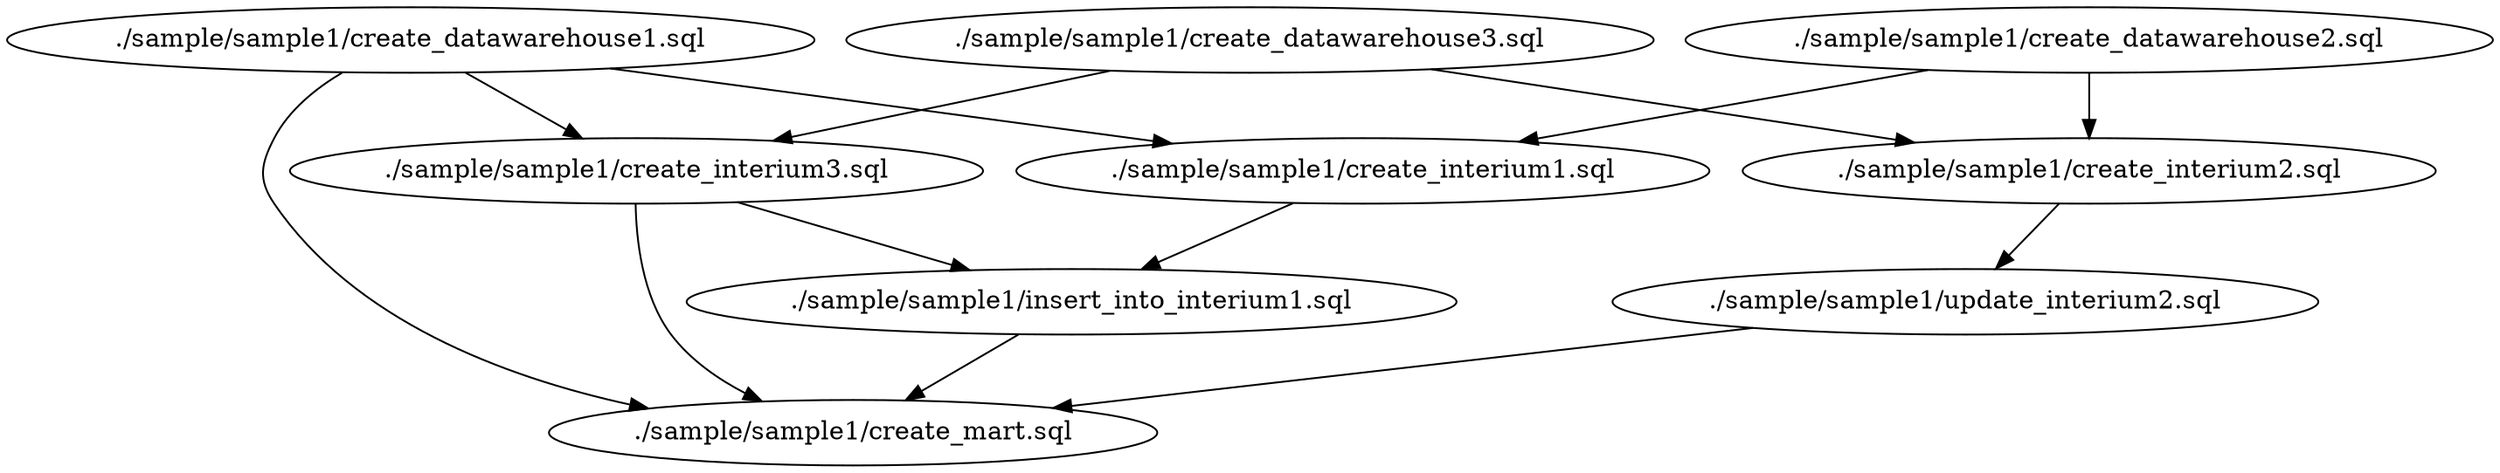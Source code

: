 digraph G {
0[label="./sample/sample1/create_datawarehouse1.sql"];
1[label="./sample/sample1/create_datawarehouse2.sql"];
2[label="./sample/sample1/create_datawarehouse3.sql"];
3[label="./sample/sample1/create_interium1.sql"];
4[label="./sample/sample1/create_interium2.sql"];
5[label="./sample/sample1/create_interium3.sql"];
6[label="./sample/sample1/create_mart.sql"];
7[label="./sample/sample1/insert_into_interium1.sql"];
8[label="./sample/sample1/update_interium2.sql"];
0->3 ;
0->5 ;
0->6 ;
1->3 ;
1->4 ;
2->5 ;
2->4 ;
3->7 ;
4->8 ;
5->7 ;
5->6 ;
7->6 ;
8->6 ;
}
